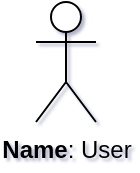 <mxfile type="MultiCloud">
	<diagram id="diagram_1" name="AWS components">
		<mxGraphModel dx="1015" dy="661" grid="1" gridSize="10" guides="1" tooltips="1" connect="1" arrows="1" fold="1" page="1" pageScale="1" pageWidth="850" pageHeight="1100" math="0" shadow="1">
			<root>
				<mxCell id="0"/>
				<mxCell id="1" parent="0"/>
				<mxCell id="vertex:actor:777abc" value="&lt;b&gt;Name&lt;/b&gt;: User" style="shape=umlActor;verticalLabelPosition=bottom;verticalAlign=top;html=1;outlineConnect=0;" parent="1" vertex="1">
					<mxGeometry width="30" height="60" as="geometry"/>
				</mxCell>
			</root>
		</mxGraphModel>
	</diagram>
</mxfile>